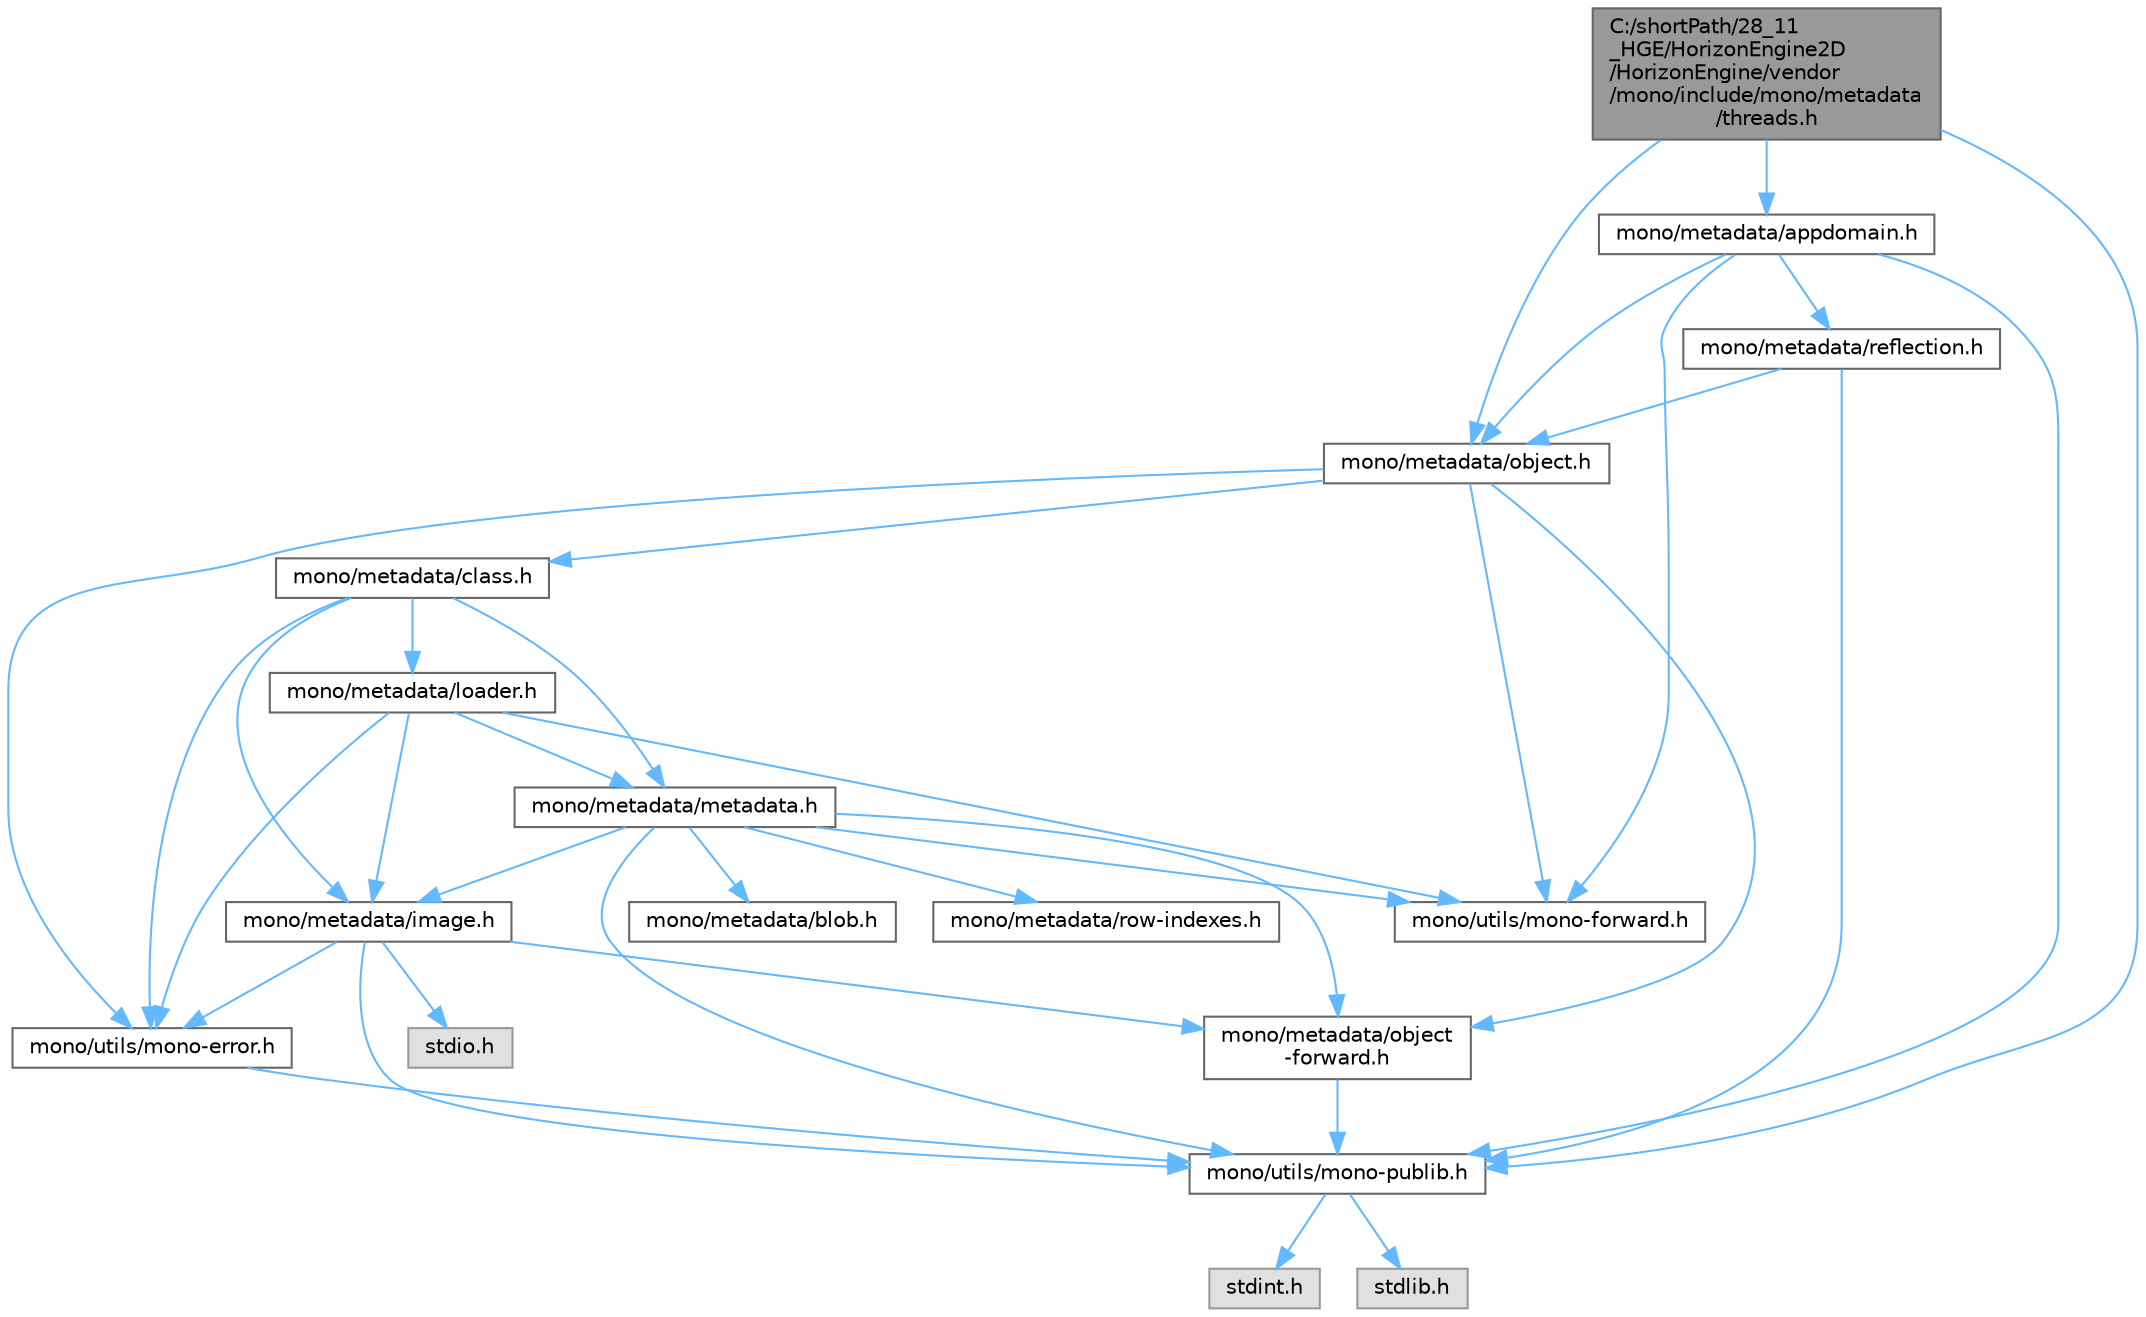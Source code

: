 digraph "C:/shortPath/28_11_HGE/HorizonEngine2D/HorizonEngine/vendor/mono/include/mono/metadata/threads.h"
{
 // LATEX_PDF_SIZE
  bgcolor="transparent";
  edge [fontname=Helvetica,fontsize=10,labelfontname=Helvetica,labelfontsize=10];
  node [fontname=Helvetica,fontsize=10,shape=box,height=0.2,width=0.4];
  Node1 [label="C:/shortPath/28_11\l_HGE/HorizonEngine2D\l/HorizonEngine/vendor\l/mono/include/mono/metadata\l/threads.h",height=0.2,width=0.4,color="gray40", fillcolor="grey60", style="filled", fontcolor="black",tooltip=" "];
  Node1 -> Node2 [color="steelblue1",style="solid"];
  Node2 [label="mono/utils/mono-publib.h",height=0.2,width=0.4,color="grey40", fillcolor="white", style="filled",URL="$mono-publib_8h.html",tooltip=" "];
  Node2 -> Node3 [color="steelblue1",style="solid"];
  Node3 [label="stdint.h",height=0.2,width=0.4,color="grey60", fillcolor="#E0E0E0", style="filled",tooltip=" "];
  Node2 -> Node4 [color="steelblue1",style="solid"];
  Node4 [label="stdlib.h",height=0.2,width=0.4,color="grey60", fillcolor="#E0E0E0", style="filled",tooltip=" "];
  Node1 -> Node5 [color="steelblue1",style="solid"];
  Node5 [label="mono/metadata/object.h",height=0.2,width=0.4,color="grey40", fillcolor="white", style="filled",URL="$object_8h.html",tooltip=" "];
  Node5 -> Node6 [color="steelblue1",style="solid"];
  Node6 [label="mono/utils/mono-forward.h",height=0.2,width=0.4,color="grey40", fillcolor="white", style="filled",URL="$mono-forward_8h.html",tooltip=" "];
  Node5 -> Node7 [color="steelblue1",style="solid"];
  Node7 [label="mono/metadata/object\l-forward.h",height=0.2,width=0.4,color="grey40", fillcolor="white", style="filled",URL="$object-forward_8h.html",tooltip=" "];
  Node7 -> Node2 [color="steelblue1",style="solid"];
  Node5 -> Node8 [color="steelblue1",style="solid"];
  Node8 [label="mono/metadata/class.h",height=0.2,width=0.4,color="grey40", fillcolor="white", style="filled",URL="$class_8h.html",tooltip=" "];
  Node8 -> Node9 [color="steelblue1",style="solid"];
  Node9 [label="mono/metadata/metadata.h",height=0.2,width=0.4,color="grey40", fillcolor="white", style="filled",URL="$metadata_8h.html",tooltip=" "];
  Node9 -> Node2 [color="steelblue1",style="solid"];
  Node9 -> Node6 [color="steelblue1",style="solid"];
  Node9 -> Node10 [color="steelblue1",style="solid"];
  Node10 [label="mono/metadata/blob.h",height=0.2,width=0.4,color="grey40", fillcolor="white", style="filled",URL="$blob_8h.html",tooltip=" "];
  Node9 -> Node11 [color="steelblue1",style="solid"];
  Node11 [label="mono/metadata/row-indexes.h",height=0.2,width=0.4,color="grey40", fillcolor="white", style="filled",URL="$row-indexes_8h.html",tooltip=" "];
  Node9 -> Node12 [color="steelblue1",style="solid"];
  Node12 [label="mono/metadata/image.h",height=0.2,width=0.4,color="grey40", fillcolor="white", style="filled",URL="$image_8h.html",tooltip=" "];
  Node12 -> Node13 [color="steelblue1",style="solid"];
  Node13 [label="stdio.h",height=0.2,width=0.4,color="grey60", fillcolor="#E0E0E0", style="filled",tooltip=" "];
  Node12 -> Node2 [color="steelblue1",style="solid"];
  Node12 -> Node14 [color="steelblue1",style="solid"];
  Node14 [label="mono/utils/mono-error.h",height=0.2,width=0.4,color="grey40", fillcolor="white", style="filled",URL="$mono-error_8h.html",tooltip=" "];
  Node14 -> Node2 [color="steelblue1",style="solid"];
  Node12 -> Node7 [color="steelblue1",style="solid"];
  Node9 -> Node7 [color="steelblue1",style="solid"];
  Node8 -> Node12 [color="steelblue1",style="solid"];
  Node8 -> Node15 [color="steelblue1",style="solid"];
  Node15 [label="mono/metadata/loader.h",height=0.2,width=0.4,color="grey40", fillcolor="white", style="filled",URL="$loader_8h.html",tooltip=" "];
  Node15 -> Node6 [color="steelblue1",style="solid"];
  Node15 -> Node9 [color="steelblue1",style="solid"];
  Node15 -> Node12 [color="steelblue1",style="solid"];
  Node15 -> Node14 [color="steelblue1",style="solid"];
  Node8 -> Node14 [color="steelblue1",style="solid"];
  Node5 -> Node14 [color="steelblue1",style="solid"];
  Node1 -> Node16 [color="steelblue1",style="solid"];
  Node16 [label="mono/metadata/appdomain.h",height=0.2,width=0.4,color="grey40", fillcolor="white", style="filled",URL="$appdomain_8h.html",tooltip=" "];
  Node16 -> Node2 [color="steelblue1",style="solid"];
  Node16 -> Node6 [color="steelblue1",style="solid"];
  Node16 -> Node5 [color="steelblue1",style="solid"];
  Node16 -> Node17 [color="steelblue1",style="solid"];
  Node17 [label="mono/metadata/reflection.h",height=0.2,width=0.4,color="grey40", fillcolor="white", style="filled",URL="$reflection_8h.html",tooltip=" "];
  Node17 -> Node2 [color="steelblue1",style="solid"];
  Node17 -> Node5 [color="steelblue1",style="solid"];
}

